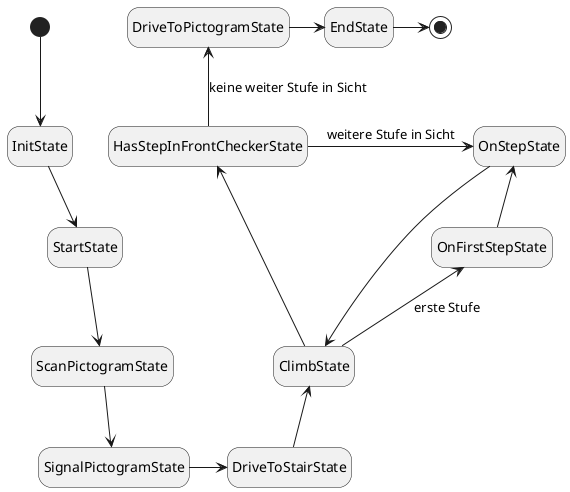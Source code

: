 @startuml
hide empty description
[*] -down-> InitState
InitState -down-> StartState
StartState -down-> ScanPictogramState
ScanPictogramState -down-> SignalPictogramState
SignalPictogramState -right-> DriveToStairState
DriveToStairState -up-> ClimbState
ClimbState -up-> OnFirstStepState : erste Stufe
OnFirstStepState -up-> OnStepState
OnStepState -> ClimbState

ClimbState -> HasStepInFrontCheckerState
HasStepInFrontCheckerState -up-> DriveToPictogramState :keine weiter Stufe in Sicht
HasStepInFrontCheckerState -> OnStepState : weitere Stufe in Sicht
DriveToPictogramState -right-> EndState
EndState -right-> [*]

@enduml